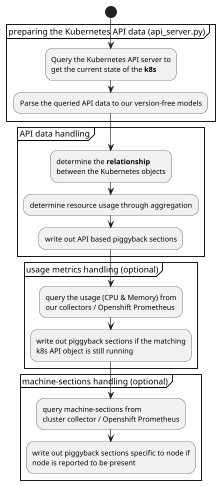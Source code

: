 @startuml
scale 0.6
start
partition preparing the Kubernetes API data (api_server.py) {
:Query the Kubernetes API server to
get the current state of the **k8s**;
:Parse the queried API data to our version-free models;
}
partition API data handling {
:determine the **relationship**
between the Kubernetes objects;
:determine resource usage through aggregation;
:write out API based piggyback sections;
}
partition usage metrics handling (optional) {
:query the usage (CPU & Memory) from
our collectors / Openshift Prometheus;
:write out piggyback sections if the matching
k8s API object is still running;
}
partition machine-sections handling (optional) {
:query machine-sections from
cluster collector / Openshift Prometheus;
:write out piggyback sections specific to node if
node is reported to be present;
}
@enduml
